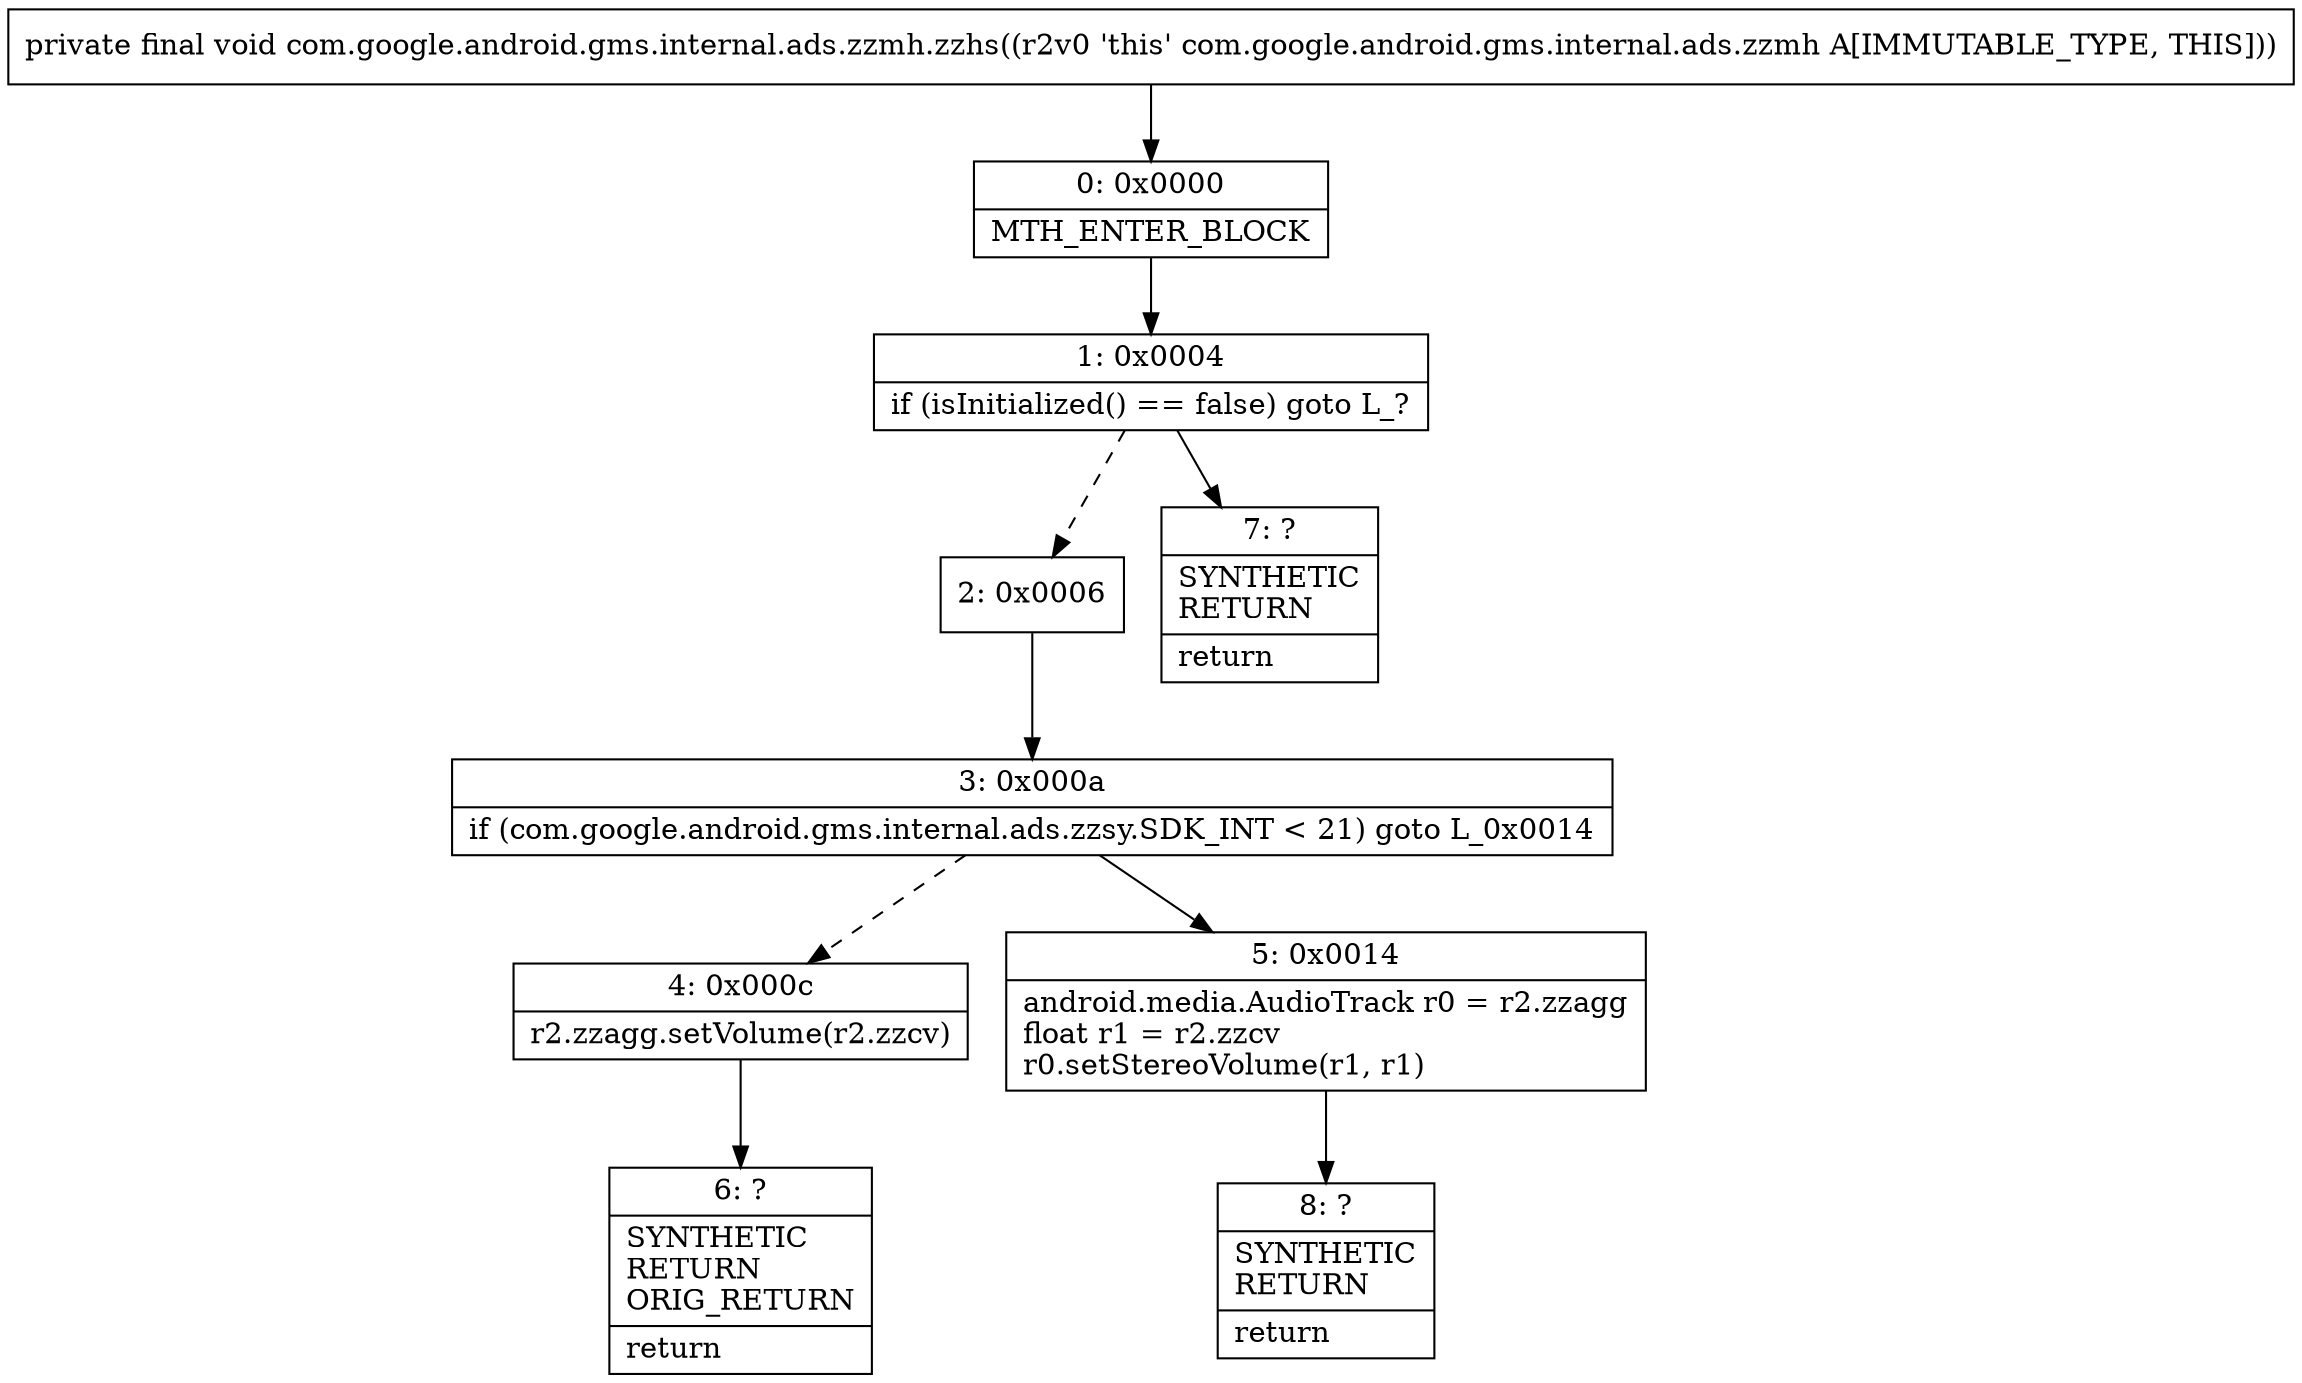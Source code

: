 digraph "CFG forcom.google.android.gms.internal.ads.zzmh.zzhs()V" {
Node_0 [shape=record,label="{0\:\ 0x0000|MTH_ENTER_BLOCK\l}"];
Node_1 [shape=record,label="{1\:\ 0x0004|if (isInitialized() == false) goto L_?\l}"];
Node_2 [shape=record,label="{2\:\ 0x0006}"];
Node_3 [shape=record,label="{3\:\ 0x000a|if (com.google.android.gms.internal.ads.zzsy.SDK_INT \< 21) goto L_0x0014\l}"];
Node_4 [shape=record,label="{4\:\ 0x000c|r2.zzagg.setVolume(r2.zzcv)\l}"];
Node_5 [shape=record,label="{5\:\ 0x0014|android.media.AudioTrack r0 = r2.zzagg\lfloat r1 = r2.zzcv\lr0.setStereoVolume(r1, r1)\l}"];
Node_6 [shape=record,label="{6\:\ ?|SYNTHETIC\lRETURN\lORIG_RETURN\l|return\l}"];
Node_7 [shape=record,label="{7\:\ ?|SYNTHETIC\lRETURN\l|return\l}"];
Node_8 [shape=record,label="{8\:\ ?|SYNTHETIC\lRETURN\l|return\l}"];
MethodNode[shape=record,label="{private final void com.google.android.gms.internal.ads.zzmh.zzhs((r2v0 'this' com.google.android.gms.internal.ads.zzmh A[IMMUTABLE_TYPE, THIS])) }"];
MethodNode -> Node_0;
Node_0 -> Node_1;
Node_1 -> Node_2[style=dashed];
Node_1 -> Node_7;
Node_2 -> Node_3;
Node_3 -> Node_4[style=dashed];
Node_3 -> Node_5;
Node_4 -> Node_6;
Node_5 -> Node_8;
}

